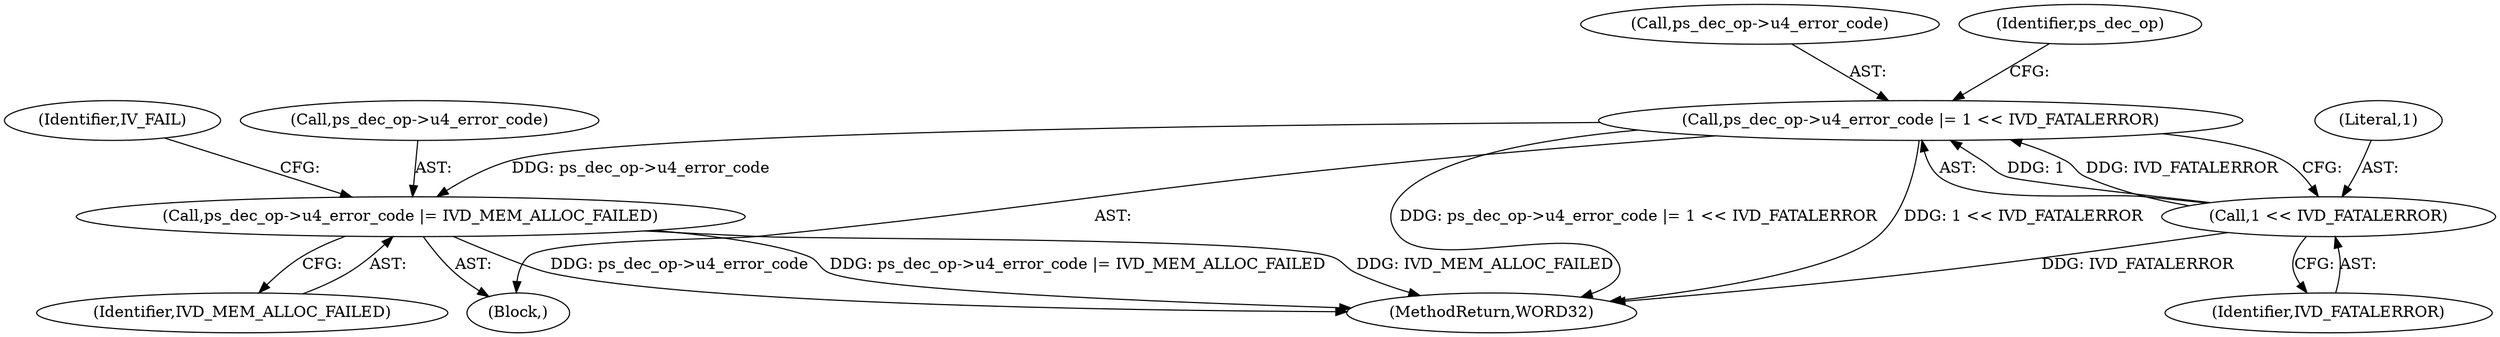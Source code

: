 digraph "0_Android_87fb7909c49e6a4510ba86ace1ffc83459c7e1b9@pointer" {
"1001219" [label="(Call,ps_dec_op->u4_error_code |= IVD_MEM_ALLOC_FAILED)"];
"1001212" [label="(Call,ps_dec_op->u4_error_code |= 1 << IVD_FATALERROR)"];
"1001216" [label="(Call,1 << IVD_FATALERROR)"];
"1001204" [label="(Block,)"];
"1001218" [label="(Identifier,IVD_FATALERROR)"];
"1001225" [label="(Identifier,IV_FAIL)"];
"1001216" [label="(Call,1 << IVD_FATALERROR)"];
"1001213" [label="(Call,ps_dec_op->u4_error_code)"];
"1001219" [label="(Call,ps_dec_op->u4_error_code |= IVD_MEM_ALLOC_FAILED)"];
"1001223" [label="(Identifier,IVD_MEM_ALLOC_FAILED)"];
"1001212" [label="(Call,ps_dec_op->u4_error_code |= 1 << IVD_FATALERROR)"];
"1001217" [label="(Literal,1)"];
"1001221" [label="(Identifier,ps_dec_op)"];
"1001220" [label="(Call,ps_dec_op->u4_error_code)"];
"1001918" [label="(MethodReturn,WORD32)"];
"1001219" -> "1001204"  [label="AST: "];
"1001219" -> "1001223"  [label="CFG: "];
"1001220" -> "1001219"  [label="AST: "];
"1001223" -> "1001219"  [label="AST: "];
"1001225" -> "1001219"  [label="CFG: "];
"1001219" -> "1001918"  [label="DDG: IVD_MEM_ALLOC_FAILED"];
"1001219" -> "1001918"  [label="DDG: ps_dec_op->u4_error_code"];
"1001219" -> "1001918"  [label="DDG: ps_dec_op->u4_error_code |= IVD_MEM_ALLOC_FAILED"];
"1001212" -> "1001219"  [label="DDG: ps_dec_op->u4_error_code"];
"1001212" -> "1001204"  [label="AST: "];
"1001212" -> "1001216"  [label="CFG: "];
"1001213" -> "1001212"  [label="AST: "];
"1001216" -> "1001212"  [label="AST: "];
"1001221" -> "1001212"  [label="CFG: "];
"1001212" -> "1001918"  [label="DDG: ps_dec_op->u4_error_code |= 1 << IVD_FATALERROR"];
"1001212" -> "1001918"  [label="DDG: 1 << IVD_FATALERROR"];
"1001216" -> "1001212"  [label="DDG: 1"];
"1001216" -> "1001212"  [label="DDG: IVD_FATALERROR"];
"1001216" -> "1001218"  [label="CFG: "];
"1001217" -> "1001216"  [label="AST: "];
"1001218" -> "1001216"  [label="AST: "];
"1001216" -> "1001918"  [label="DDG: IVD_FATALERROR"];
}
